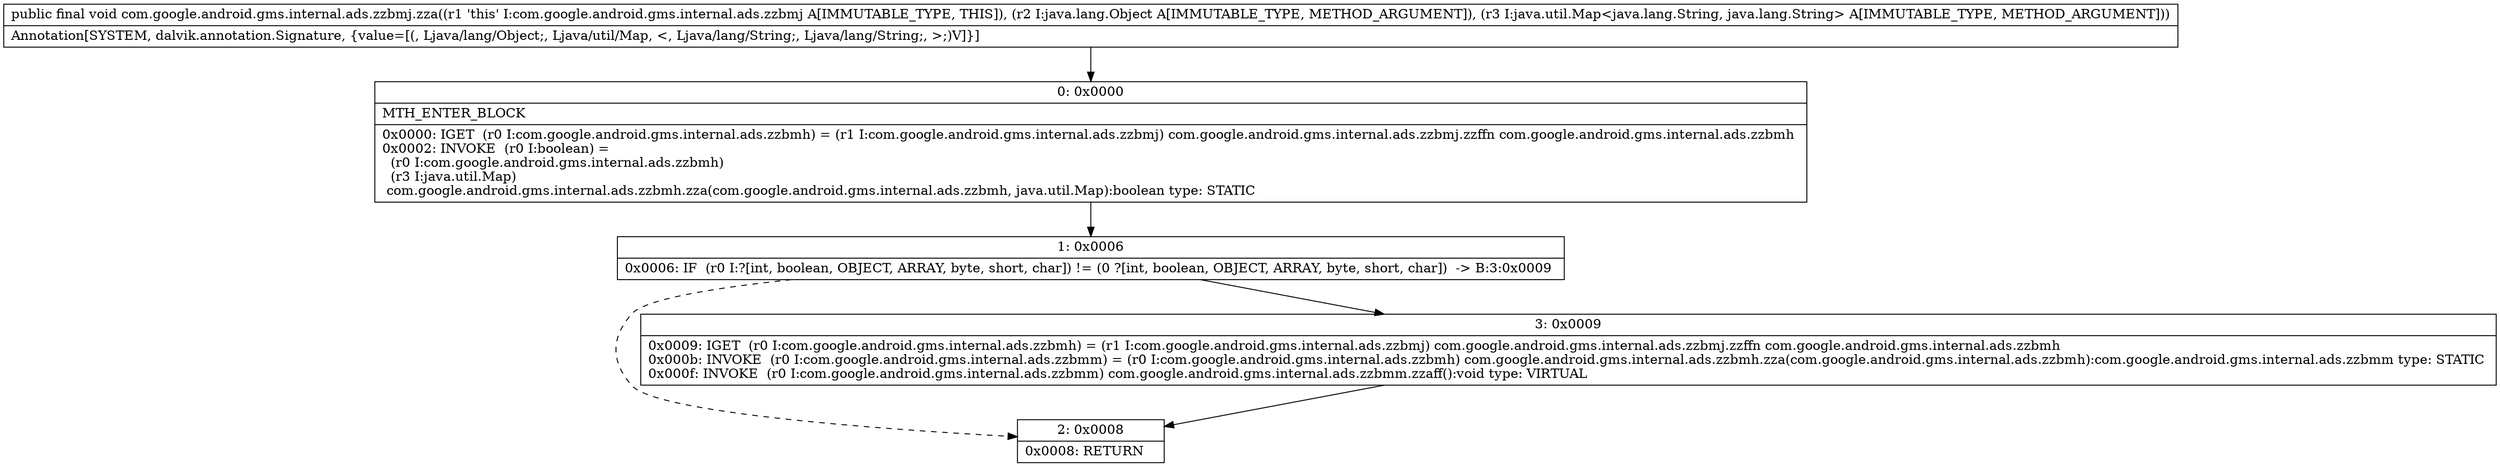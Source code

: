 digraph "CFG forcom.google.android.gms.internal.ads.zzbmj.zza(Ljava\/lang\/Object;Ljava\/util\/Map;)V" {
Node_0 [shape=record,label="{0\:\ 0x0000|MTH_ENTER_BLOCK\l|0x0000: IGET  (r0 I:com.google.android.gms.internal.ads.zzbmh) = (r1 I:com.google.android.gms.internal.ads.zzbmj) com.google.android.gms.internal.ads.zzbmj.zzffn com.google.android.gms.internal.ads.zzbmh \l0x0002: INVOKE  (r0 I:boolean) = \l  (r0 I:com.google.android.gms.internal.ads.zzbmh)\l  (r3 I:java.util.Map)\l com.google.android.gms.internal.ads.zzbmh.zza(com.google.android.gms.internal.ads.zzbmh, java.util.Map):boolean type: STATIC \l}"];
Node_1 [shape=record,label="{1\:\ 0x0006|0x0006: IF  (r0 I:?[int, boolean, OBJECT, ARRAY, byte, short, char]) != (0 ?[int, boolean, OBJECT, ARRAY, byte, short, char])  \-\> B:3:0x0009 \l}"];
Node_2 [shape=record,label="{2\:\ 0x0008|0x0008: RETURN   \l}"];
Node_3 [shape=record,label="{3\:\ 0x0009|0x0009: IGET  (r0 I:com.google.android.gms.internal.ads.zzbmh) = (r1 I:com.google.android.gms.internal.ads.zzbmj) com.google.android.gms.internal.ads.zzbmj.zzffn com.google.android.gms.internal.ads.zzbmh \l0x000b: INVOKE  (r0 I:com.google.android.gms.internal.ads.zzbmm) = (r0 I:com.google.android.gms.internal.ads.zzbmh) com.google.android.gms.internal.ads.zzbmh.zza(com.google.android.gms.internal.ads.zzbmh):com.google.android.gms.internal.ads.zzbmm type: STATIC \l0x000f: INVOKE  (r0 I:com.google.android.gms.internal.ads.zzbmm) com.google.android.gms.internal.ads.zzbmm.zzaff():void type: VIRTUAL \l}"];
MethodNode[shape=record,label="{public final void com.google.android.gms.internal.ads.zzbmj.zza((r1 'this' I:com.google.android.gms.internal.ads.zzbmj A[IMMUTABLE_TYPE, THIS]), (r2 I:java.lang.Object A[IMMUTABLE_TYPE, METHOD_ARGUMENT]), (r3 I:java.util.Map\<java.lang.String, java.lang.String\> A[IMMUTABLE_TYPE, METHOD_ARGUMENT]))  | Annotation[SYSTEM, dalvik.annotation.Signature, \{value=[(, Ljava\/lang\/Object;, Ljava\/util\/Map, \<, Ljava\/lang\/String;, Ljava\/lang\/String;, \>;)V]\}]\l}"];
MethodNode -> Node_0;
Node_0 -> Node_1;
Node_1 -> Node_2[style=dashed];
Node_1 -> Node_3;
Node_3 -> Node_2;
}

